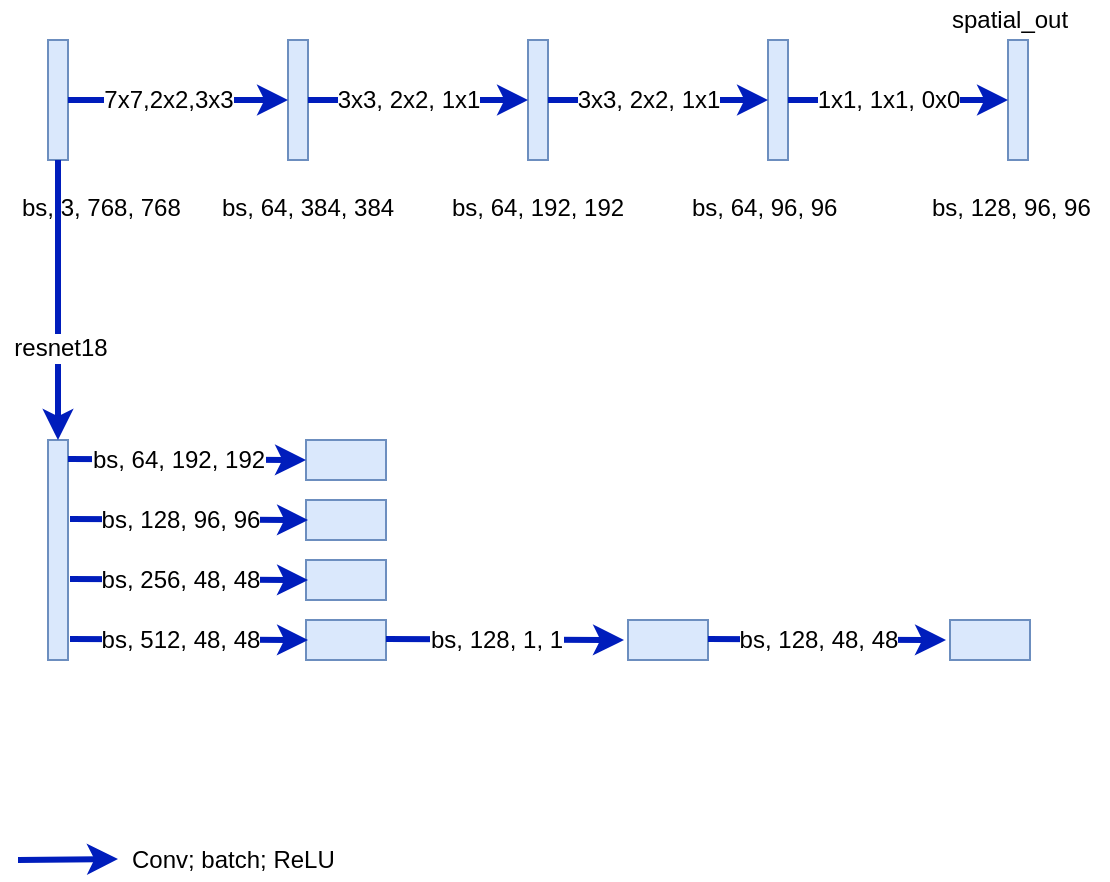 <mxfile version="12.2.4" pages="1"><diagram id="oPURh3oLkkmlmhCSF6dF" name="Page-1"><mxGraphModel dx="1762" dy="760" grid="1" gridSize="10" guides="1" tooltips="1" connect="1" arrows="1" fold="1" page="1" pageScale="1" pageWidth="850" pageHeight="1100" math="0" shadow="0"><root><mxCell id="0"/><mxCell id="1" parent="0"/><mxCell id="2" value="" style="rounded=0;whiteSpace=wrap;html=1;fillColor=#dae8fc;strokeColor=#6c8ebf;" parent="1" vertex="1"><mxGeometry x="-725" y="140" width="10" height="60" as="geometry"/></mxCell><mxCell id="3" value="bs, 3, 768, 768" style="text;html=1;" parent="1" vertex="1"><mxGeometry x="-740" y="210" width="90" height="30" as="geometry"/></mxCell><mxCell id="4" value="&lt;span style=&quot;color: rgba(0 , 0 , 0 , 0) ; font-family: monospace ; font-size: 0px&quot;&gt;%3CmxGraphModel%3E%3Croot%3E%3CmxCell%20id%3D%220%22%2F%3E%3CmxCell%20id%3D%221%22%20parent%3D%220%22%2F%3E%3CmxCell%20id%3D%222%22%20value%3D%22%22%20style%3D%22endArrow%3Dclassic%3Bhtml%3D1%3BfillColor%3D%230050ef%3BstrokeColor%3D%23001DBC%3BjumpSize%3D10%3BstartFill%3D0%3BstartArrow%3Dnone%3BstrokeWidth%3D3%3BexitX%3D1%3BexitY%3D0.5%3BexitDx%3D0%3BexitDy%3D0%3BentryX%3D0%3BentryY%3D0.5%3BentryDx%3D0%3BentryDy%3D0%3B%22%20edge%3D%221%22%20parent%3D%221%22%3E%3CmxGeometry%20width%3D%2250%22%20height%3D%2250%22%20relative%3D%221%22%20as%3D%22geometry%22%3E%3CmxPoint%20x%3D%22101%22%20y%3D%2249.5%22%20as%3D%22sourcePoint%22%2F%3E%3CmxPoint%20x%3D%221270%22%20y%3D%2249%22%20as%3D%22targetPoint%22%2F%3E%3C%2FmxGeometry%3E%3C%2FmxCell%3E%3C%2Froot%3E%3C%2FmxGraphModel%3E&lt;/span&gt;" style="text;html=1;resizable=0;points=[];autosize=1;align=left;verticalAlign=top;spacingTop=-4;" parent="1" vertex="1"><mxGeometry x="-484" y="410" width="20" height="20" as="geometry"/></mxCell><mxCell id="5" value="" style="endArrow=classic;html=1;fillColor=#0050ef;strokeColor=#001DBC;jumpSize=10;startFill=0;startArrow=none;strokeWidth=3;exitX=1;exitY=0.5;exitDx=0;exitDy=0;" parent="1" edge="1"><mxGeometry width="50" height="50" relative="1" as="geometry"><mxPoint x="-740" y="550" as="sourcePoint"/><mxPoint x="-690" y="549.5" as="targetPoint"/></mxGeometry></mxCell><mxCell id="6" value="Conv; batch; ReLU" style="text;html=1;resizable=0;points=[];autosize=1;align=left;verticalAlign=top;spacingTop=-4;" parent="1" vertex="1"><mxGeometry x="-685" y="540" width="120" height="20" as="geometry"/></mxCell><mxCell id="7" value="" style="rounded=0;whiteSpace=wrap;html=1;fillColor=#dae8fc;strokeColor=#6c8ebf;" parent="1" vertex="1"><mxGeometry x="-605" y="140" width="10" height="60" as="geometry"/></mxCell><mxCell id="8" value="bs, 64, 384, 384" style="text;html=1;" parent="1" vertex="1"><mxGeometry x="-640" y="210" width="90" height="30" as="geometry"/></mxCell><mxCell id="11" value="" style="endArrow=classic;html=1;fillColor=#0050ef;strokeColor=#001DBC;jumpSize=10;startFill=0;startArrow=none;strokeWidth=3;exitX=1;exitY=0.5;exitDx=0;exitDy=0;entryX=0;entryY=0.5;entryDx=0;entryDy=0;" parent="1" source="2" target="7" edge="1"><mxGeometry width="50" height="50" relative="1" as="geometry"><mxPoint x="-695" y="169.5" as="sourcePoint"/><mxPoint x="-645" y="169" as="targetPoint"/></mxGeometry></mxCell><mxCell id="12" value="7x7,2x2,3x3" style="text;html=1;resizable=0;points=[];align=center;verticalAlign=middle;labelBackgroundColor=#ffffff;" parent="11" vertex="1" connectable="0"><mxGeometry x="-0.333" y="1" relative="1" as="geometry"><mxPoint x="13" y="1" as="offset"/></mxGeometry></mxCell><mxCell id="13" value="" style="rounded=0;whiteSpace=wrap;html=1;fillColor=#dae8fc;strokeColor=#6c8ebf;" parent="1" vertex="1"><mxGeometry x="-485" y="140" width="10" height="60" as="geometry"/></mxCell><mxCell id="14" value="" style="endArrow=classic;html=1;fillColor=#0050ef;strokeColor=#001DBC;jumpSize=10;startFill=0;startArrow=none;strokeWidth=3;exitX=1;exitY=0.5;exitDx=0;exitDy=0;entryX=0;entryY=0.5;entryDx=0;entryDy=0;" parent="1" edge="1"><mxGeometry width="50" height="50" relative="1" as="geometry"><mxPoint x="-595" y="170" as="sourcePoint"/><mxPoint x="-485" y="170" as="targetPoint"/></mxGeometry></mxCell><mxCell id="15" value="3x3, 2x2, 1x1" style="text;html=1;resizable=0;points=[];align=center;verticalAlign=middle;labelBackgroundColor=#ffffff;" parent="14" vertex="1" connectable="0"><mxGeometry x="-0.333" y="1" relative="1" as="geometry"><mxPoint x="13" y="1" as="offset"/></mxGeometry></mxCell><mxCell id="16" value="" style="rounded=0;whiteSpace=wrap;html=1;fillColor=#dae8fc;strokeColor=#6c8ebf;" parent="1" vertex="1"><mxGeometry x="-365" y="140" width="10" height="60" as="geometry"/></mxCell><mxCell id="17" value="" style="endArrow=classic;html=1;fillColor=#0050ef;strokeColor=#001DBC;jumpSize=10;startFill=0;startArrow=none;strokeWidth=3;exitX=1;exitY=0.5;exitDx=0;exitDy=0;entryX=0;entryY=0.5;entryDx=0;entryDy=0;" parent="1" edge="1"><mxGeometry width="50" height="50" relative="1" as="geometry"><mxPoint x="-475" y="170" as="sourcePoint"/><mxPoint x="-365" y="170" as="targetPoint"/></mxGeometry></mxCell><mxCell id="18" value="3x3, 2x2, 1x1" style="text;html=1;resizable=0;points=[];align=center;verticalAlign=middle;labelBackgroundColor=#ffffff;" parent="17" vertex="1" connectable="0"><mxGeometry x="-0.333" y="1" relative="1" as="geometry"><mxPoint x="13" y="1" as="offset"/></mxGeometry></mxCell><mxCell id="19" value="bs, 64, 192, 192" style="text;html=1;" parent="1" vertex="1"><mxGeometry x="-525" y="210" width="90" height="30" as="geometry"/></mxCell><mxCell id="20" value="bs, 64, 96, 96" style="text;html=1;" parent="1" vertex="1"><mxGeometry x="-405" y="210" width="90" height="30" as="geometry"/></mxCell><mxCell id="24" value="" style="rounded=0;whiteSpace=wrap;html=1;fillColor=#dae8fc;strokeColor=#6c8ebf;" parent="1" vertex="1"><mxGeometry x="-245" y="140" width="10" height="60" as="geometry"/></mxCell><mxCell id="25" value="" style="endArrow=classic;html=1;fillColor=#0050ef;strokeColor=#001DBC;jumpSize=10;startFill=0;startArrow=none;strokeWidth=3;exitX=1;exitY=0.5;exitDx=0;exitDy=0;entryX=0;entryY=0.5;entryDx=0;entryDy=0;" parent="1" edge="1"><mxGeometry width="50" height="50" relative="1" as="geometry"><mxPoint x="-355" y="170" as="sourcePoint"/><mxPoint x="-245" y="170" as="targetPoint"/></mxGeometry></mxCell><mxCell id="26" value="1x1, 1x1, 0x0" style="text;html=1;resizable=0;points=[];align=center;verticalAlign=middle;labelBackgroundColor=#ffffff;" parent="25" vertex="1" connectable="0"><mxGeometry x="-0.333" y="1" relative="1" as="geometry"><mxPoint x="13" y="1" as="offset"/></mxGeometry></mxCell><mxCell id="27" value="bs, 128, 96, 96" style="text;html=1;" parent="1" vertex="1"><mxGeometry x="-285" y="210" width="90" height="30" as="geometry"/></mxCell><mxCell id="28" value="spatial_out" style="text;html=1;resizable=0;points=[];autosize=1;align=left;verticalAlign=top;spacingTop=-4;" parent="1" vertex="1"><mxGeometry x="-275" y="120" width="70" height="20" as="geometry"/></mxCell><mxCell id="29" value="" style="rounded=0;whiteSpace=wrap;html=1;fillColor=#dae8fc;strokeColor=#6c8ebf;" parent="1" vertex="1"><mxGeometry x="-725" y="340" width="10" height="110" as="geometry"/></mxCell><mxCell id="30" value="" style="endArrow=classic;html=1;fillColor=#0050ef;strokeColor=#001DBC;jumpSize=10;startFill=0;startArrow=none;strokeWidth=3;exitX=0.5;exitY=1;exitDx=0;exitDy=0;entryX=0.5;entryY=0;entryDx=0;entryDy=0;" parent="1" source="2" target="29" edge="1"><mxGeometry width="50" height="50" relative="1" as="geometry"><mxPoint x="-695" y="390.5" as="sourcePoint"/><mxPoint x="-717" y="290" as="targetPoint"/></mxGeometry></mxCell><mxCell id="31" value="resnet18" style="text;html=1;resizable=0;points=[];align=center;verticalAlign=middle;labelBackgroundColor=#ffffff;" parent="30" vertex="1" connectable="0"><mxGeometry x="0.333" y="1" relative="1" as="geometry"><mxPoint as="offset"/></mxGeometry></mxCell><mxCell id="33" value="" style="rounded=0;whiteSpace=wrap;html=1;fillColor=#dae8fc;strokeColor=#6c8ebf;" parent="1" vertex="1"><mxGeometry x="-596" y="340" width="40" height="20" as="geometry"/></mxCell><mxCell id="34" value="" style="rounded=0;whiteSpace=wrap;html=1;fillColor=#dae8fc;strokeColor=#6c8ebf;" parent="1" vertex="1"><mxGeometry x="-596" y="370" width="40" height="20" as="geometry"/></mxCell><mxCell id="35" value="" style="rounded=0;whiteSpace=wrap;html=1;fillColor=#dae8fc;strokeColor=#6c8ebf;" parent="1" vertex="1"><mxGeometry x="-596" y="400" width="40" height="20" as="geometry"/></mxCell><mxCell id="36" value="" style="rounded=0;whiteSpace=wrap;html=1;fillColor=#dae8fc;strokeColor=#6c8ebf;" parent="1" vertex="1"><mxGeometry x="-596" y="430" width="40" height="20" as="geometry"/></mxCell><mxCell id="37" value="" style="endArrow=classic;html=1;fillColor=#0050ef;strokeColor=#001DBC;jumpSize=10;startFill=0;startArrow=none;strokeWidth=3;exitX=1;exitY=0.5;exitDx=0;exitDy=0;entryX=0;entryY=0.5;entryDx=0;entryDy=0;" parent="1" target="33" edge="1"><mxGeometry width="50" height="50" relative="1" as="geometry"><mxPoint x="-715" y="349.5" as="sourcePoint"/><mxPoint x="-620" y="350" as="targetPoint"/></mxGeometry></mxCell><mxCell id="38" value="bs, 64, 192, 192" style="text;html=1;resizable=0;points=[];align=center;verticalAlign=middle;labelBackgroundColor=#ffffff;" parent="37" vertex="1" connectable="0"><mxGeometry x="-0.333" y="1" relative="1" as="geometry"><mxPoint x="15" y="1.5" as="offset"/></mxGeometry></mxCell><mxCell id="41" value="" style="endArrow=classic;html=1;fillColor=#0050ef;strokeColor=#001DBC;jumpSize=10;startFill=0;startArrow=none;strokeWidth=3;exitX=1;exitY=0.5;exitDx=0;exitDy=0;entryX=0;entryY=0.5;entryDx=0;entryDy=0;" parent="1" edge="1"><mxGeometry width="50" height="50" relative="1" as="geometry"><mxPoint x="-714" y="379.5" as="sourcePoint"/><mxPoint x="-595" y="380" as="targetPoint"/></mxGeometry></mxCell><mxCell id="42" value="bs, 128, 96, 96" style="text;html=1;resizable=0;points=[];align=center;verticalAlign=middle;labelBackgroundColor=#ffffff;" parent="41" vertex="1" connectable="0"><mxGeometry x="-0.333" y="1" relative="1" as="geometry"><mxPoint x="15" y="1.5" as="offset"/></mxGeometry></mxCell><mxCell id="43" value="" style="endArrow=classic;html=1;fillColor=#0050ef;strokeColor=#001DBC;jumpSize=10;startFill=0;startArrow=none;strokeWidth=3;exitX=1;exitY=0.5;exitDx=0;exitDy=0;entryX=0;entryY=0.5;entryDx=0;entryDy=0;" parent="1" edge="1"><mxGeometry width="50" height="50" relative="1" as="geometry"><mxPoint x="-714" y="409.5" as="sourcePoint"/><mxPoint x="-595" y="410" as="targetPoint"/></mxGeometry></mxCell><mxCell id="44" value="bs, 256, 48, 48" style="text;html=1;resizable=0;points=[];align=center;verticalAlign=middle;labelBackgroundColor=#ffffff;" parent="43" vertex="1" connectable="0"><mxGeometry x="-0.333" y="1" relative="1" as="geometry"><mxPoint x="15" y="1.5" as="offset"/></mxGeometry></mxCell><mxCell id="45" value="" style="endArrow=classic;html=1;fillColor=#0050ef;strokeColor=#001DBC;jumpSize=10;startFill=0;startArrow=none;strokeWidth=3;exitX=1;exitY=0.5;exitDx=0;exitDy=0;entryX=0;entryY=0.5;entryDx=0;entryDy=0;" parent="1" edge="1"><mxGeometry width="50" height="50" relative="1" as="geometry"><mxPoint x="-714" y="439.5" as="sourcePoint"/><mxPoint x="-595" y="440" as="targetPoint"/></mxGeometry></mxCell><mxCell id="46" value="bs, 512, 48, 48" style="text;html=1;resizable=0;points=[];align=center;verticalAlign=middle;labelBackgroundColor=#ffffff;" parent="45" vertex="1" connectable="0"><mxGeometry x="-0.333" y="1" relative="1" as="geometry"><mxPoint x="15" y="1.5" as="offset"/></mxGeometry></mxCell><mxCell id="47" value="" style="rounded=0;whiteSpace=wrap;html=1;fillColor=#dae8fc;strokeColor=#6c8ebf;" parent="1" vertex="1"><mxGeometry x="-435" y="430" width="40" height="20" as="geometry"/></mxCell><mxCell id="48" value="" style="endArrow=classic;html=1;fillColor=#0050ef;strokeColor=#001DBC;jumpSize=10;startFill=0;startArrow=none;strokeWidth=3;exitX=1;exitY=0.5;exitDx=0;exitDy=0;entryX=0;entryY=0.5;entryDx=0;entryDy=0;" parent="1" edge="1"><mxGeometry width="50" height="50" relative="1" as="geometry"><mxPoint x="-556" y="439.5" as="sourcePoint"/><mxPoint x="-437" y="440" as="targetPoint"/></mxGeometry></mxCell><mxCell id="49" value="bs, 128, 1, 1" style="text;html=1;resizable=0;points=[];align=center;verticalAlign=middle;labelBackgroundColor=#ffffff;" parent="48" vertex="1" connectable="0"><mxGeometry x="-0.333" y="1" relative="1" as="geometry"><mxPoint x="15" y="1.5" as="offset"/></mxGeometry></mxCell><mxCell id="53" value="" style="rounded=0;whiteSpace=wrap;html=1;fillColor=#dae8fc;strokeColor=#6c8ebf;" vertex="1" parent="1"><mxGeometry x="-274" y="430" width="40" height="20" as="geometry"/></mxCell><mxCell id="54" value="" style="endArrow=classic;html=1;fillColor=#0050ef;strokeColor=#001DBC;jumpSize=10;startFill=0;startArrow=none;strokeWidth=3;exitX=1;exitY=0.5;exitDx=0;exitDy=0;entryX=0;entryY=0.5;entryDx=0;entryDy=0;" edge="1" parent="1"><mxGeometry width="50" height="50" relative="1" as="geometry"><mxPoint x="-395" y="439.5" as="sourcePoint"/><mxPoint x="-276" y="440" as="targetPoint"/></mxGeometry></mxCell><mxCell id="55" value="bs, 128, 48, 48" style="text;html=1;resizable=0;points=[];align=center;verticalAlign=middle;labelBackgroundColor=#ffffff;" vertex="1" connectable="0" parent="54"><mxGeometry x="-0.333" y="1" relative="1" as="geometry"><mxPoint x="15" y="1.5" as="offset"/></mxGeometry></mxCell></root></mxGraphModel></diagram></mxfile>